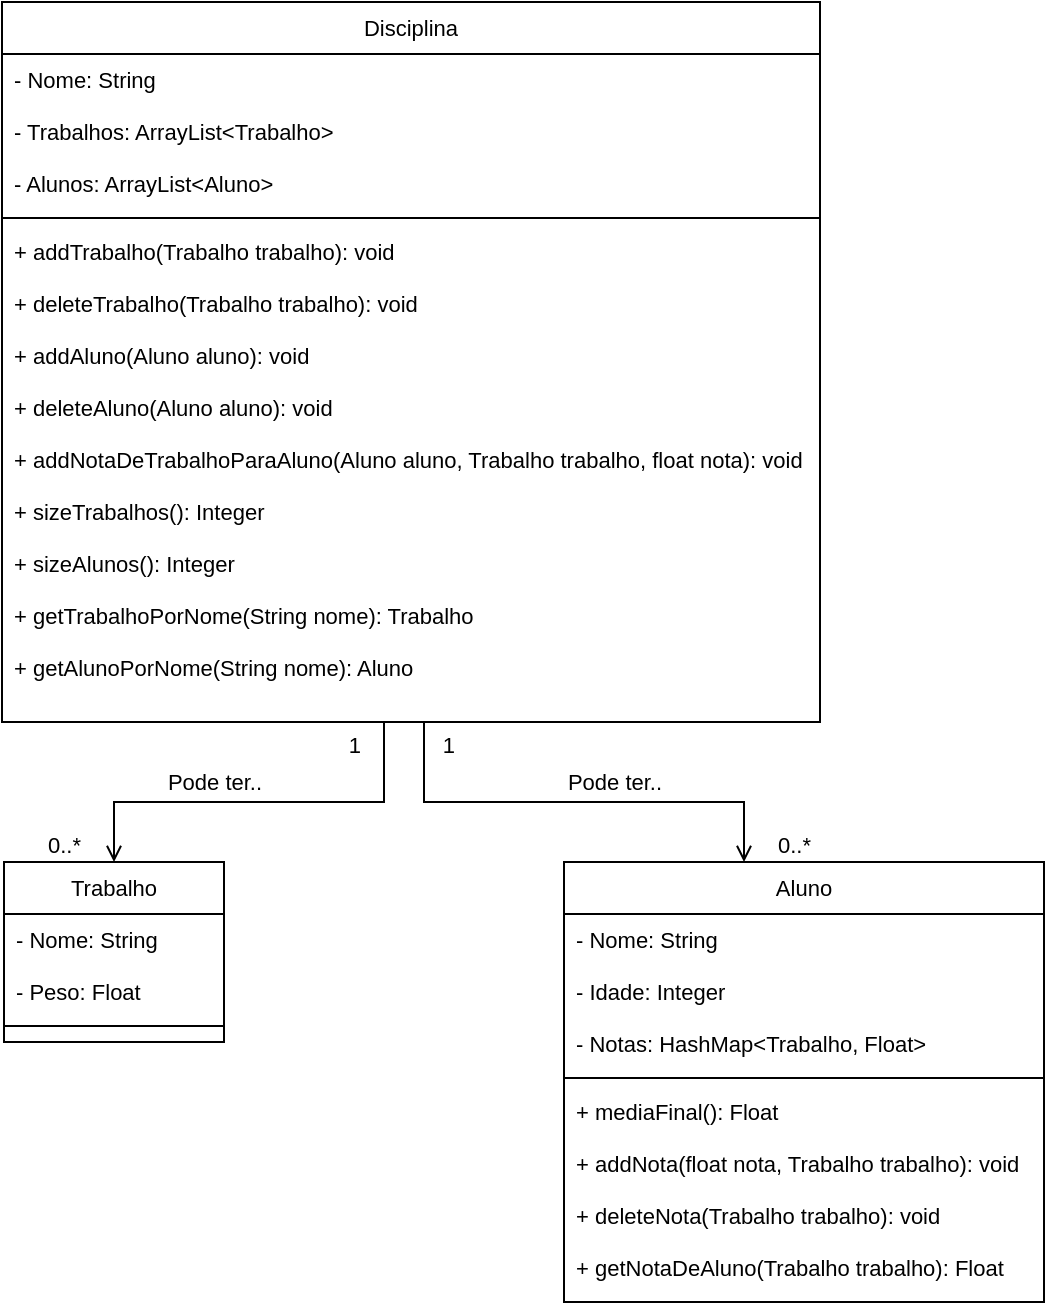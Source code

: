 <mxfile version="20.0.4" type="device"><diagram id="C5RBs43oDa-KdzZeNtuy" name="Page-1"><mxGraphModel dx="850" dy="541" grid="1" gridSize="10" guides="1" tooltips="1" connect="1" arrows="1" fold="1" page="1" pageScale="1" pageWidth="827" pageHeight="1169" math="0" shadow="0"><root><mxCell id="WIyWlLk6GJQsqaUBKTNV-0"/><mxCell id="WIyWlLk6GJQsqaUBKTNV-1" parent="WIyWlLk6GJQsqaUBKTNV-0"/><mxCell id="zkfFHV4jXpPFQw0GAbJ--0" value="Disciplina" style="swimlane;fontStyle=0;align=center;verticalAlign=top;childLayout=stackLayout;horizontal=1;startSize=26;horizontalStack=0;resizeParent=1;resizeLast=0;collapsible=1;marginBottom=0;rounded=0;shadow=0;strokeWidth=1;fontSize=11;" parent="WIyWlLk6GJQsqaUBKTNV-1" vertex="1"><mxGeometry x="209" y="190" width="409" height="360" as="geometry"><mxRectangle x="230" y="140" width="160" height="26" as="alternateBounds"/></mxGeometry></mxCell><mxCell id="zkfFHV4jXpPFQw0GAbJ--2" value="- Nome: String" style="text;align=left;verticalAlign=top;spacingLeft=4;spacingRight=4;overflow=hidden;rotatable=0;points=[[0,0.5],[1,0.5]];portConstraint=eastwest;rounded=0;shadow=0;html=0;fontSize=11;" parent="zkfFHV4jXpPFQw0GAbJ--0" vertex="1"><mxGeometry y="26" width="409" height="26" as="geometry"/></mxCell><mxCell id="hBqh77NrFoHx9SpwOfao-31" value="- Trabalhos: ArrayList&lt;Trabalho&gt;" style="text;align=left;verticalAlign=top;spacingLeft=4;spacingRight=4;overflow=hidden;rotatable=0;points=[[0,0.5],[1,0.5]];portConstraint=eastwest;rounded=0;shadow=0;html=0;fontSize=11;" parent="zkfFHV4jXpPFQw0GAbJ--0" vertex="1"><mxGeometry y="52" width="409" height="26" as="geometry"/></mxCell><mxCell id="zkfFHV4jXpPFQw0GAbJ--3" value="- Alunos: ArrayList&lt;Aluno&gt;" style="text;align=left;verticalAlign=top;spacingLeft=4;spacingRight=4;overflow=hidden;rotatable=0;points=[[0,0.5],[1,0.5]];portConstraint=eastwest;rounded=0;shadow=0;html=0;fontSize=11;" parent="zkfFHV4jXpPFQw0GAbJ--0" vertex="1"><mxGeometry y="78" width="409" height="26" as="geometry"/></mxCell><mxCell id="hBqh77NrFoHx9SpwOfao-41" value="" style="line;html=1;strokeWidth=1;align=left;verticalAlign=middle;spacingTop=-1;spacingLeft=3;spacingRight=3;rotatable=0;labelPosition=right;points=[];portConstraint=eastwest;fontSize=11;" parent="zkfFHV4jXpPFQw0GAbJ--0" vertex="1"><mxGeometry y="104" width="409" height="8" as="geometry"/></mxCell><mxCell id="hBqh77NrFoHx9SpwOfao-64" value="+ addTrabalho(Trabalho trabalho): void" style="text;align=left;verticalAlign=top;spacingLeft=4;spacingRight=4;overflow=hidden;rotatable=0;points=[[0,0.5],[1,0.5]];portConstraint=eastwest;rounded=0;shadow=0;html=0;fontSize=11;" parent="zkfFHV4jXpPFQw0GAbJ--0" vertex="1"><mxGeometry y="112" width="409" height="26" as="geometry"/></mxCell><mxCell id="hBqh77NrFoHx9SpwOfao-65" value="+ deleteTrabalho(Trabalho trabalho): void" style="text;align=left;verticalAlign=top;spacingLeft=4;spacingRight=4;overflow=hidden;rotatable=0;points=[[0,0.5],[1,0.5]];portConstraint=eastwest;rounded=0;shadow=0;html=0;fontSize=11;" parent="zkfFHV4jXpPFQw0GAbJ--0" vertex="1"><mxGeometry y="138" width="409" height="26" as="geometry"/></mxCell><mxCell id="hBqh77NrFoHx9SpwOfao-66" value="+ addAluno(Aluno aluno): void" style="text;align=left;verticalAlign=top;spacingLeft=4;spacingRight=4;overflow=hidden;rotatable=0;points=[[0,0.5],[1,0.5]];portConstraint=eastwest;rounded=0;shadow=0;html=0;fontSize=11;" parent="zkfFHV4jXpPFQw0GAbJ--0" vertex="1"><mxGeometry y="164" width="409" height="26" as="geometry"/></mxCell><mxCell id="hBqh77NrFoHx9SpwOfao-67" value="+ deleteAluno(Aluno aluno): void" style="text;align=left;verticalAlign=top;spacingLeft=4;spacingRight=4;overflow=hidden;rotatable=0;points=[[0,0.5],[1,0.5]];portConstraint=eastwest;rounded=0;shadow=0;html=0;fontSize=11;" parent="zkfFHV4jXpPFQw0GAbJ--0" vertex="1"><mxGeometry y="190" width="409" height="26" as="geometry"/></mxCell><mxCell id="hBqh77NrFoHx9SpwOfao-75" value="+ addNotaDeTrabalhoParaAluno(Aluno aluno, Trabalho trabalho, float nota): void" style="text;align=left;verticalAlign=top;spacingLeft=4;spacingRight=4;overflow=hidden;rotatable=0;points=[[0,0.5],[1,0.5]];portConstraint=eastwest;rounded=0;shadow=0;html=0;fontSize=11;" parent="zkfFHV4jXpPFQw0GAbJ--0" vertex="1"><mxGeometry y="216" width="409" height="26" as="geometry"/></mxCell><mxCell id="ZxC44x9gFJKP-VPxyma3-1" value="+ sizeTrabalhos(): Integer" style="text;align=left;verticalAlign=top;spacingLeft=4;spacingRight=4;overflow=hidden;rotatable=0;points=[[0,0.5],[1,0.5]];portConstraint=eastwest;rounded=0;shadow=0;html=0;fontSize=11;" parent="zkfFHV4jXpPFQw0GAbJ--0" vertex="1"><mxGeometry y="242" width="409" height="26" as="geometry"/></mxCell><mxCell id="ZxC44x9gFJKP-VPxyma3-2" value="+ sizeAlunos(): Integer" style="text;align=left;verticalAlign=top;spacingLeft=4;spacingRight=4;overflow=hidden;rotatable=0;points=[[0,0.5],[1,0.5]];portConstraint=eastwest;rounded=0;shadow=0;html=0;fontSize=11;" parent="zkfFHV4jXpPFQw0GAbJ--0" vertex="1"><mxGeometry y="268" width="409" height="26" as="geometry"/></mxCell><mxCell id="hBqh77NrFoHx9SpwOfao-78" value="+ getTrabalhoPorNome(String nome): Trabalho" style="text;align=left;verticalAlign=top;spacingLeft=4;spacingRight=4;overflow=hidden;rotatable=0;points=[[0,0.5],[1,0.5]];portConstraint=eastwest;rounded=0;shadow=0;html=0;fontSize=11;" parent="zkfFHV4jXpPFQw0GAbJ--0" vertex="1"><mxGeometry y="294" width="409" height="26" as="geometry"/></mxCell><mxCell id="hBqh77NrFoHx9SpwOfao-76" value="+ getAlunoPorNome(String nome): Aluno" style="text;align=left;verticalAlign=top;spacingLeft=4;spacingRight=4;overflow=hidden;rotatable=0;points=[[0,0.5],[1,0.5]];portConstraint=eastwest;rounded=0;shadow=0;html=0;fontSize=11;" parent="zkfFHV4jXpPFQw0GAbJ--0" vertex="1"><mxGeometry y="320" width="409" height="26" as="geometry"/></mxCell><mxCell id="hBqh77NrFoHx9SpwOfao-32" value="Aluno" style="swimlane;fontStyle=0;align=center;verticalAlign=top;childLayout=stackLayout;horizontal=1;startSize=26;horizontalStack=0;resizeParent=1;resizeLast=0;collapsible=1;marginBottom=0;rounded=0;shadow=0;strokeWidth=1;fontSize=11;" parent="WIyWlLk6GJQsqaUBKTNV-1" vertex="1"><mxGeometry x="490" y="620" width="240" height="220" as="geometry"><mxRectangle x="550" y="140" width="160" height="26" as="alternateBounds"/></mxGeometry></mxCell><mxCell id="hBqh77NrFoHx9SpwOfao-33" value="- Nome: String" style="text;align=left;verticalAlign=top;spacingLeft=4;spacingRight=4;overflow=hidden;rotatable=0;points=[[0,0.5],[1,0.5]];portConstraint=eastwest;fontSize=11;" parent="hBqh77NrFoHx9SpwOfao-32" vertex="1"><mxGeometry y="26" width="240" height="26" as="geometry"/></mxCell><mxCell id="hBqh77NrFoHx9SpwOfao-34" value="- Idade: Integer" style="text;align=left;verticalAlign=top;spacingLeft=4;spacingRight=4;overflow=hidden;rotatable=0;points=[[0,0.5],[1,0.5]];portConstraint=eastwest;rounded=0;shadow=0;html=0;fontSize=11;" parent="hBqh77NrFoHx9SpwOfao-32" vertex="1"><mxGeometry y="52" width="240" height="26" as="geometry"/></mxCell><mxCell id="hBqh77NrFoHx9SpwOfao-35" value="- Notas: HashMap&lt;Trabalho, Float&gt;" style="text;align=left;verticalAlign=top;spacingLeft=4;spacingRight=4;overflow=hidden;rotatable=0;points=[[0,0.5],[1,0.5]];portConstraint=eastwest;rounded=0;shadow=0;html=0;fontSize=11;" parent="hBqh77NrFoHx9SpwOfao-32" vertex="1"><mxGeometry y="78" width="240" height="26" as="geometry"/></mxCell><mxCell id="hBqh77NrFoHx9SpwOfao-38" value="" style="line;html=1;strokeWidth=1;align=left;verticalAlign=middle;spacingTop=-1;spacingLeft=3;spacingRight=3;rotatable=0;labelPosition=right;points=[];portConstraint=eastwest;fontSize=11;" parent="hBqh77NrFoHx9SpwOfao-32" vertex="1"><mxGeometry y="104" width="240" height="8" as="geometry"/></mxCell><mxCell id="hBqh77NrFoHx9SpwOfao-74" value="+ mediaFinal(): Float" style="text;align=left;verticalAlign=top;spacingLeft=4;spacingRight=4;overflow=hidden;rotatable=0;points=[[0,0.5],[1,0.5]];portConstraint=eastwest;rounded=0;shadow=0;html=0;fontSize=11;" parent="hBqh77NrFoHx9SpwOfao-32" vertex="1"><mxGeometry y="112" width="240" height="26" as="geometry"/></mxCell><mxCell id="hBqh77NrFoHx9SpwOfao-79" value="+ addNota(float nota, Trabalho trabalho): void" style="text;align=left;verticalAlign=top;spacingLeft=4;spacingRight=4;overflow=hidden;rotatable=0;points=[[0,0.5],[1,0.5]];portConstraint=eastwest;rounded=0;shadow=0;html=0;fontSize=11;" parent="hBqh77NrFoHx9SpwOfao-32" vertex="1"><mxGeometry y="138" width="240" height="26" as="geometry"/></mxCell><mxCell id="hBqh77NrFoHx9SpwOfao-80" value="+ deleteNota(Trabalho trabalho): void" style="text;align=left;verticalAlign=top;spacingLeft=4;spacingRight=4;overflow=hidden;rotatable=0;points=[[0,0.5],[1,0.5]];portConstraint=eastwest;rounded=0;shadow=0;html=0;fontSize=11;" parent="hBqh77NrFoHx9SpwOfao-32" vertex="1"><mxGeometry y="164" width="240" height="26" as="geometry"/></mxCell><mxCell id="ZxC44x9gFJKP-VPxyma3-0" value="+ getNotaDeAluno(Trabalho trabalho): Float" style="text;align=left;verticalAlign=top;spacingLeft=4;spacingRight=4;overflow=hidden;rotatable=0;points=[[0,0.5],[1,0.5]];portConstraint=eastwest;rounded=0;shadow=0;html=0;fontSize=11;" parent="hBqh77NrFoHx9SpwOfao-32" vertex="1"><mxGeometry y="190" width="240" height="26" as="geometry"/></mxCell><mxCell id="hBqh77NrFoHx9SpwOfao-43" value="Trabalho" style="swimlane;fontStyle=0;align=center;verticalAlign=top;childLayout=stackLayout;horizontal=1;startSize=26;horizontalStack=0;resizeParent=1;resizeLast=0;collapsible=1;marginBottom=0;rounded=0;shadow=0;strokeWidth=1;fontSize=11;" parent="WIyWlLk6GJQsqaUBKTNV-1" vertex="1"><mxGeometry x="210" y="620" width="110" height="90" as="geometry"><mxRectangle x="550" y="140" width="160" height="26" as="alternateBounds"/></mxGeometry></mxCell><mxCell id="hBqh77NrFoHx9SpwOfao-44" value="- Nome: String" style="text;align=left;verticalAlign=top;spacingLeft=4;spacingRight=4;overflow=hidden;rotatable=0;points=[[0,0.5],[1,0.5]];portConstraint=eastwest;fontSize=11;" parent="hBqh77NrFoHx9SpwOfao-43" vertex="1"><mxGeometry y="26" width="110" height="26" as="geometry"/></mxCell><mxCell id="hBqh77NrFoHx9SpwOfao-45" value="- Peso: Float" style="text;align=left;verticalAlign=top;spacingLeft=4;spacingRight=4;overflow=hidden;rotatable=0;points=[[0,0.5],[1,0.5]];portConstraint=eastwest;rounded=0;shadow=0;html=0;fontSize=11;" parent="hBqh77NrFoHx9SpwOfao-43" vertex="1"><mxGeometry y="52" width="110" height="26" as="geometry"/></mxCell><mxCell id="hBqh77NrFoHx9SpwOfao-70" value="" style="line;html=1;strokeWidth=1;align=left;verticalAlign=middle;spacingTop=-1;spacingLeft=3;spacingRight=3;rotatable=0;labelPosition=right;points=[];portConstraint=eastwest;fontSize=11;" parent="hBqh77NrFoHx9SpwOfao-43" vertex="1"><mxGeometry y="78" width="110" height="8" as="geometry"/></mxCell><mxCell id="hBqh77NrFoHx9SpwOfao-54" value="" style="endArrow=none;shadow=0;strokeWidth=1;rounded=0;endFill=0;edgeStyle=elbowEdgeStyle;elbow=vertical;exitX=0.5;exitY=0;exitDx=0;exitDy=0;startArrow=open;startFill=0;fontSize=11;" parent="WIyWlLk6GJQsqaUBKTNV-1" source="hBqh77NrFoHx9SpwOfao-43" edge="1"><mxGeometry x="0.5" y="41" relative="1" as="geometry"><mxPoint x="366.0" y="600.003" as="sourcePoint"/><mxPoint x="400" y="550" as="targetPoint"/><mxPoint x="-40" y="32" as="offset"/><Array as="points"><mxPoint x="394" y="590"/></Array></mxGeometry></mxCell><mxCell id="hBqh77NrFoHx9SpwOfao-55" value="0..*" style="resizable=0;align=left;verticalAlign=bottom;labelBackgroundColor=none;fontSize=11;" parent="hBqh77NrFoHx9SpwOfao-54" connectable="0" vertex="1"><mxGeometry x="-1" relative="1" as="geometry"><mxPoint x="-35" as="offset"/></mxGeometry></mxCell><mxCell id="hBqh77NrFoHx9SpwOfao-56" value="1" style="resizable=0;align=right;verticalAlign=bottom;labelBackgroundColor=none;fontSize=11;" parent="hBqh77NrFoHx9SpwOfao-54" connectable="0" vertex="1"><mxGeometry x="1" relative="1" as="geometry"><mxPoint x="-10" y="20" as="offset"/></mxGeometry></mxCell><mxCell id="hBqh77NrFoHx9SpwOfao-58" value="" style="endArrow=none;shadow=0;strokeWidth=1;rounded=0;endFill=0;edgeStyle=elbowEdgeStyle;elbow=vertical;exitX=0.5;exitY=0;exitDx=0;exitDy=0;startArrow=open;startFill=0;fontSize=11;" parent="WIyWlLk6GJQsqaUBKTNV-1" edge="1"><mxGeometry x="0.5" y="41" relative="1" as="geometry"><mxPoint x="580" y="620" as="sourcePoint"/><mxPoint x="420" y="550" as="targetPoint"/><mxPoint x="-40" y="32" as="offset"/><Array as="points"><mxPoint x="434" y="590"/></Array></mxGeometry></mxCell><mxCell id="hBqh77NrFoHx9SpwOfao-59" value="0..*" style="resizable=0;align=left;verticalAlign=bottom;labelBackgroundColor=none;fontSize=11;" parent="hBqh77NrFoHx9SpwOfao-58" connectable="0" vertex="1"><mxGeometry x="-1" relative="1" as="geometry"><mxPoint x="15" as="offset"/></mxGeometry></mxCell><mxCell id="hBqh77NrFoHx9SpwOfao-61" value="1" style="resizable=0;align=right;verticalAlign=bottom;labelBackgroundColor=none;fontSize=11;" parent="WIyWlLk6GJQsqaUBKTNV-1" connectable="0" vertex="1"><mxGeometry x="414" y="554.003" as="geometry"><mxPoint x="23" y="16" as="offset"/></mxGeometry></mxCell><mxCell id="hBqh77NrFoHx9SpwOfao-62" value="Pode ter.." style="text;html=1;align=center;verticalAlign=middle;resizable=0;points=[];autosize=1;strokeColor=none;fillColor=none;fontSize=11;" parent="WIyWlLk6GJQsqaUBKTNV-1" vertex="1"><mxGeometry x="280" y="565" width="70" height="30" as="geometry"/></mxCell><mxCell id="hBqh77NrFoHx9SpwOfao-63" value="Pode ter.." style="text;html=1;align=center;verticalAlign=middle;resizable=0;points=[];autosize=1;strokeColor=none;fillColor=none;fontSize=11;" parent="WIyWlLk6GJQsqaUBKTNV-1" vertex="1"><mxGeometry x="480" y="565" width="70" height="30" as="geometry"/></mxCell></root></mxGraphModel></diagram></mxfile>